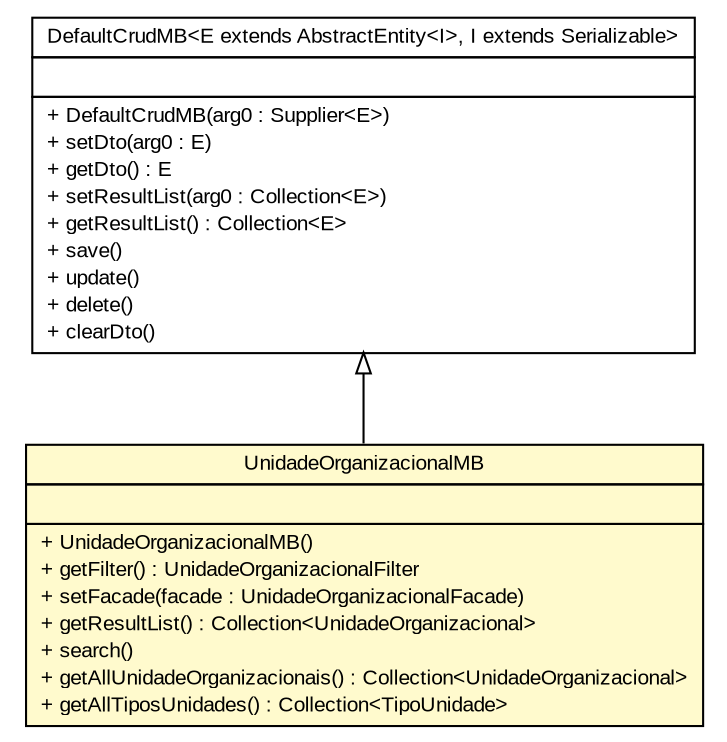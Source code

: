 #!/usr/local/bin/dot
#
# Class diagram 
# Generated by UMLGraph version R5_6 (http://www.umlgraph.org/)
#

digraph G {
	edge [fontname="arial",fontsize=10,labelfontname="arial",labelfontsize=10];
	node [fontname="arial",fontsize=10,shape=plaintext];
	nodesep=0.25;
	ranksep=0.5;
	// br.gov.to.sefaz.seg.managedbean.UnidadeOrganizacionalMB
	c1845 [label=<<table title="br.gov.to.sefaz.seg.managedbean.UnidadeOrganizacionalMB" border="0" cellborder="1" cellspacing="0" cellpadding="2" port="p" bgcolor="lemonChiffon" href="./UnidadeOrganizacionalMB.html">
		<tr><td><table border="0" cellspacing="0" cellpadding="1">
<tr><td align="center" balign="center"> UnidadeOrganizacionalMB </td></tr>
		</table></td></tr>
		<tr><td><table border="0" cellspacing="0" cellpadding="1">
<tr><td align="left" balign="left">  </td></tr>
		</table></td></tr>
		<tr><td><table border="0" cellspacing="0" cellpadding="1">
<tr><td align="left" balign="left"> + UnidadeOrganizacionalMB() </td></tr>
<tr><td align="left" balign="left"> + getFilter() : UnidadeOrganizacionalFilter </td></tr>
<tr><td align="left" balign="left"> + setFacade(facade : UnidadeOrganizacionalFacade) </td></tr>
<tr><td align="left" balign="left"> + getResultList() : Collection&lt;UnidadeOrganizacional&gt; </td></tr>
<tr><td align="left" balign="left"> + search() </td></tr>
<tr><td align="left" balign="left"> + getAllUnidadeOrganizacionais() : Collection&lt;UnidadeOrganizacional&gt; </td></tr>
<tr><td align="left" balign="left"> + getAllTiposUnidades() : Collection&lt;TipoUnidade&gt; </td></tr>
		</table></td></tr>
		</table>>, URL="./UnidadeOrganizacionalMB.html", fontname="arial", fontcolor="black", fontsize=10.0];
	//br.gov.to.sefaz.seg.managedbean.UnidadeOrganizacionalMB extends br.gov.to.sefaz.presentation.managedbean.impl.DefaultCrudMB<br.gov.to.sefaz.seg.persistence.entity.UnidadeOrganizacional, java.lang.Long>
	c1876:p -> c1845:p [dir=back,arrowtail=empty];
	// br.gov.to.sefaz.presentation.managedbean.impl.DefaultCrudMB<E extends br.gov.to.sefaz.persistence.entity.AbstractEntity<I>, I extends java.io.Serializable>
	c1876 [label=<<table title="br.gov.to.sefaz.presentation.managedbean.impl.DefaultCrudMB" border="0" cellborder="1" cellspacing="0" cellpadding="2" port="p" href="http://java.sun.com/j2se/1.4.2/docs/api/br/gov/to/sefaz/presentation/managedbean/impl/DefaultCrudMB.html">
		<tr><td><table border="0" cellspacing="0" cellpadding="1">
<tr><td align="center" balign="center"> DefaultCrudMB&lt;E extends AbstractEntity&lt;I&gt;, I extends Serializable&gt; </td></tr>
		</table></td></tr>
		<tr><td><table border="0" cellspacing="0" cellpadding="1">
<tr><td align="left" balign="left">  </td></tr>
		</table></td></tr>
		<tr><td><table border="0" cellspacing="0" cellpadding="1">
<tr><td align="left" balign="left"> + DefaultCrudMB(arg0 : Supplier&lt;E&gt;) </td></tr>
<tr><td align="left" balign="left"> + setDto(arg0 : E) </td></tr>
<tr><td align="left" balign="left"> + getDto() : E </td></tr>
<tr><td align="left" balign="left"> + setResultList(arg0 : Collection&lt;E&gt;) </td></tr>
<tr><td align="left" balign="left"> + getResultList() : Collection&lt;E&gt; </td></tr>
<tr><td align="left" balign="left"> + save() </td></tr>
<tr><td align="left" balign="left"> + update() </td></tr>
<tr><td align="left" balign="left"> + delete() </td></tr>
<tr><td align="left" balign="left"> + clearDto() </td></tr>
		</table></td></tr>
		</table>>, URL="http://java.sun.com/j2se/1.4.2/docs/api/br/gov/to/sefaz/presentation/managedbean/impl/DefaultCrudMB.html", fontname="arial", fontcolor="black", fontsize=10.0];
}

